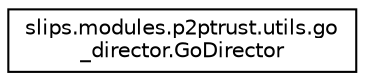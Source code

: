 digraph "Graphical Class Hierarchy"
{
 // LATEX_PDF_SIZE
  edge [fontname="Helvetica",fontsize="10",labelfontname="Helvetica",labelfontsize="10"];
  node [fontname="Helvetica",fontsize="10",shape=record];
  rankdir="LR";
  Node0 [label="slips.modules.p2ptrust.utils.go\l_director.GoDirector",height=0.2,width=0.4,color="black", fillcolor="white", style="filled",URL="$d0/df5/classslips_1_1modules_1_1p2ptrust_1_1utils_1_1go__director_1_1GoDirector.html",tooltip=" "];
}
